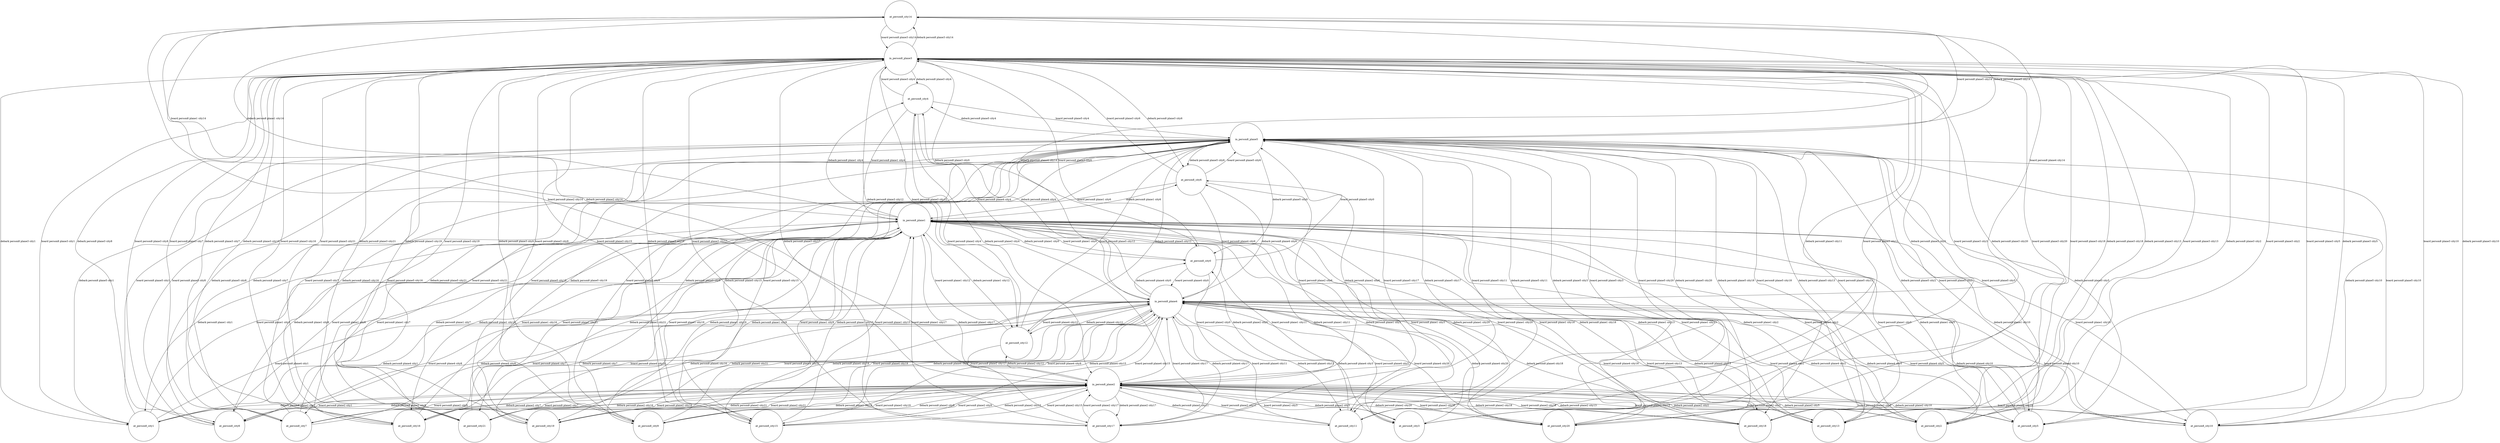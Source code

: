digraph Tree {
	node [shape=circle, fontsize=14, color=black, fillcolor=white, fontcolor=black];
	 edge [style=solid, color=black];
at_person8_city14 [label="at_person8_city14"];
in_person8_plane3 [label="in_person8_plane3"];
in_person8_plane2 [label="in_person8_plane2"];
in_person8_plane4 [label="in_person8_plane4"];
in_person8_plane1 [label="in_person8_plane1"];
in_person8_plane5 [label="in_person8_plane5"];
at_person8_city18 [label="at_person8_city18"];
at_person8_city13 [label="at_person8_city13"];
at_person8_city1 [label="at_person8_city1"];
at_person8_city8 [label="at_person8_city8"];
at_person8_city7 [label="at_person8_city7"];
at_person8_city16 [label="at_person8_city16"];
at_person8_city5 [label="at_person8_city5"];
at_person8_city10 [label="at_person8_city10"];
at_person8_city21 [label="at_person8_city21"];
at_person8_city19 [label="at_person8_city19"];
at_person8_city9 [label="at_person8_city9"];
at_person8_city15 [label="at_person8_city15"];
at_person8_city17 [label="at_person8_city17"];
at_person8_city11 [label="at_person8_city11"];
at_person8_city3 [label="at_person8_city3"];
at_person8_city2 [label="at_person8_city2"];
at_person8_city20 [label="at_person8_city20"];
at_person8_city12 [label="at_person8_city12"];
at_person8_city0 [label="at_person8_city0"];
at_person8_city6 [label="at_person8_city6"];
at_person8_city4 [label="at_person8_city4"];
at_person8_city14 -> in_person8_plane3 [label="board person8 plane3 city14"];
at_person8_city14 -> in_person8_plane2 [label="board person8 plane2 city14"];
at_person8_city14 -> in_person8_plane4 [label="board person8 plane4 city14"];
at_person8_city14 -> in_person8_plane1 [label="board person8 plane1 city14"];
at_person8_city14 -> in_person8_plane5 [label="board person8 plane5 city14"];
in_person8_plane3 -> at_person8_city14 [label="debark person8 plane3 city14"];
in_person8_plane3 -> at_person8_city18 [label="debark person8 plane3 city18"];
in_person8_plane3 -> at_person8_city13 [label="debark person8 plane3 city13"];
in_person8_plane3 -> at_person8_city1 [label="debark person8 plane3 city1"];
in_person8_plane3 -> at_person8_city8 [label="debark person8 plane3 city8"];
in_person8_plane3 -> at_person8_city7 [label="debark person8 plane3 city7"];
in_person8_plane3 -> at_person8_city16 [label="debark person8 plane3 city16"];
in_person8_plane3 -> at_person8_city5 [label="debark person8 plane3 city5"];
in_person8_plane3 -> at_person8_city10 [label="debark person8 plane3 city10"];
in_person8_plane3 -> at_person8_city21 [label="debark person8 plane3 city21"];
in_person8_plane3 -> at_person8_city19 [label="debark person8 plane3 city19"];
in_person8_plane3 -> at_person8_city9 [label="debark person8 plane3 city9"];
in_person8_plane3 -> at_person8_city15 [label="debark person8 plane3 city15"];
in_person8_plane3 -> at_person8_city17 [label="debark person8 plane3 city17"];
in_person8_plane3 -> at_person8_city11 [label="debark person8 plane3 city11"];
in_person8_plane3 -> at_person8_city3 [label="debark person8 plane3 city3"];
in_person8_plane3 -> at_person8_city2 [label="debark person8 plane3 city2"];
in_person8_plane3 -> at_person8_city20 [label="debark person8 plane3 city20"];
in_person8_plane3 -> at_person8_city12 [label="debark person8 plane3 city12"];
in_person8_plane3 -> at_person8_city0 [label="debark person8 plane3 city0"];
in_person8_plane3 -> at_person8_city6 [label="debark person8 plane3 city6"];
in_person8_plane3 -> at_person8_city4 [label="debark person8 plane3 city4"];
at_person8_city18 -> in_person8_plane3 [label="board person8 plane3 city18"];
at_person8_city18 -> in_person8_plane2 [label="board person8 plane2 city18"];
at_person8_city18 -> in_person8_plane4 [label="board person8 plane4 city18"];
at_person8_city18 -> in_person8_plane1 [label="board person8 plane1 city18"];
at_person8_city18 -> in_person8_plane5 [label="board person8 plane5 city18"];
in_person8_plane2 -> at_person8_city14 [label="debark person8 plane2 city14"];
in_person8_plane2 -> at_person8_city18 [label="debark person8 plane2 city18"];
in_person8_plane2 -> at_person8_city13 [label="debark person8 plane2 city13"];
in_person8_plane2 -> at_person8_city1 [label="debark person8 plane2 city1"];
in_person8_plane2 -> at_person8_city8 [label="debark person8 plane2 city8"];
in_person8_plane2 -> at_person8_city7 [label="debark person8 plane2 city7"];
in_person8_plane2 -> at_person8_city16 [label="debark person8 plane2 city16"];
in_person8_plane2 -> at_person8_city5 [label="debark person8 plane2 city5"];
in_person8_plane2 -> at_person8_city10 [label="debark person8 plane2 city10"];
in_person8_plane2 -> at_person8_city21 [label="debark person8 plane2 city21"];
in_person8_plane2 -> at_person8_city19 [label="debark person8 plane2 city19"];
in_person8_plane2 -> at_person8_city9 [label="debark person8 plane2 city9"];
in_person8_plane2 -> at_person8_city15 [label="debark person8 plane2 city15"];
in_person8_plane2 -> at_person8_city17 [label="debark person8 plane2 city17"];
in_person8_plane2 -> at_person8_city11 [label="debark person8 plane2 city11"];
in_person8_plane2 -> at_person8_city3 [label="debark person8 plane2 city3"];
in_person8_plane2 -> at_person8_city2 [label="debark person8 plane2 city2"];
in_person8_plane2 -> at_person8_city20 [label="debark person8 plane2 city20"];
in_person8_plane2 -> at_person8_city12 [label="debark person8 plane2 city12"];
in_person8_plane2 -> at_person8_city0 [label="debark person8 plane2 city0"];
in_person8_plane2 -> at_person8_city6 [label="debark person8 plane2 city6"];
in_person8_plane2 -> at_person8_city4 [label="debark person8 plane2 city4"];
at_person8_city13 -> in_person8_plane3 [label="board person8 plane3 city13"];
at_person8_city13 -> in_person8_plane2 [label="board person8 plane2 city13"];
at_person8_city13 -> in_person8_plane4 [label="board person8 plane4 city13"];
at_person8_city13 -> in_person8_plane1 [label="board person8 plane1 city13"];
at_person8_city13 -> in_person8_plane5 [label="board person8 plane5 city13"];
in_person8_plane4 -> at_person8_city14 [label="debark person8 plane4 city14"];
in_person8_plane4 -> at_person8_city18 [label="debark person8 plane4 city18"];
in_person8_plane4 -> at_person8_city13 [label="debark person8 plane4 city13"];
in_person8_plane4 -> at_person8_city1 [label="debark person8 plane4 city1"];
in_person8_plane4 -> at_person8_city8 [label="debark person8 plane4 city8"];
in_person8_plane4 -> at_person8_city7 [label="debark person8 plane4 city7"];
in_person8_plane4 -> at_person8_city16 [label="debark person8 plane4 city16"];
in_person8_plane4 -> at_person8_city5 [label="debark person8 plane4 city5"];
in_person8_plane4 -> at_person8_city10 [label="debark person8 plane4 city10"];
in_person8_plane4 -> at_person8_city21 [label="debark person8 plane4 city21"];
in_person8_plane4 -> at_person8_city19 [label="debark person8 plane4 city19"];
in_person8_plane4 -> at_person8_city9 [label="debark person8 plane4 city9"];
in_person8_plane4 -> at_person8_city15 [label="debark person8 plane4 city15"];
in_person8_plane4 -> at_person8_city17 [label="debark person8 plane4 city17"];
in_person8_plane4 -> at_person8_city11 [label="debark person8 plane4 city11"];
in_person8_plane4 -> at_person8_city3 [label="debark person8 plane4 city3"];
in_person8_plane4 -> at_person8_city2 [label="debark person8 plane4 city2"];
in_person8_plane4 -> at_person8_city20 [label="debark person8 plane4 city20"];
in_person8_plane4 -> at_person8_city12 [label="debark person8 plane4 city12"];
in_person8_plane4 -> at_person8_city0 [label="debark person8 plane4 city0"];
in_person8_plane4 -> at_person8_city6 [label="debark person8 plane4 city6"];
in_person8_plane4 -> at_person8_city4 [label="debark person8 plane4 city4"];
at_person8_city1 -> in_person8_plane3 [label="board person8 plane3 city1"];
at_person8_city1 -> in_person8_plane2 [label="board person8 plane2 city1"];
at_person8_city1 -> in_person8_plane4 [label="board person8 plane4 city1"];
at_person8_city1 -> in_person8_plane1 [label="board person8 plane1 city1"];
at_person8_city1 -> in_person8_plane5 [label="board person8 plane5 city1"];
at_person8_city8 -> in_person8_plane3 [label="board person8 plane3 city8"];
at_person8_city8 -> in_person8_plane2 [label="board person8 plane2 city8"];
at_person8_city8 -> in_person8_plane4 [label="board person8 plane4 city8"];
at_person8_city8 -> in_person8_plane1 [label="board person8 plane1 city8"];
at_person8_city8 -> in_person8_plane5 [label="board person8 plane5 city8"];
at_person8_city7 -> in_person8_plane3 [label="board person8 plane3 city7"];
at_person8_city7 -> in_person8_plane2 [label="board person8 plane2 city7"];
at_person8_city7 -> in_person8_plane4 [label="board person8 plane4 city7"];
at_person8_city7 -> in_person8_plane1 [label="board person8 plane1 city7"];
at_person8_city7 -> in_person8_plane5 [label="board person8 plane5 city7"];
at_person8_city16 -> in_person8_plane3 [label="board person8 plane3 city16"];
at_person8_city16 -> in_person8_plane2 [label="board person8 plane2 city16"];
at_person8_city16 -> in_person8_plane4 [label="board person8 plane4 city16"];
at_person8_city16 -> in_person8_plane1 [label="board person8 plane1 city16"];
at_person8_city16 -> in_person8_plane5 [label="board person8 plane5 city16"];
at_person8_city5 -> in_person8_plane3 [label="board person8 plane3 city5"];
at_person8_city5 -> in_person8_plane2 [label="board person8 plane2 city5"];
at_person8_city5 -> in_person8_plane4 [label="board person8 plane4 city5"];
at_person8_city5 -> in_person8_plane1 [label="board person8 plane1 city5"];
at_person8_city5 -> in_person8_plane5 [label="board person8 plane5 city5"];
at_person8_city10 -> in_person8_plane3 [label="board person8 plane3 city10"];
at_person8_city10 -> in_person8_plane2 [label="board person8 plane2 city10"];
at_person8_city10 -> in_person8_plane4 [label="board person8 plane4 city10"];
at_person8_city10 -> in_person8_plane1 [label="board person8 plane1 city10"];
at_person8_city10 -> in_person8_plane5 [label="board person8 plane5 city10"];
at_person8_city21 -> in_person8_plane3 [label="board person8 plane3 city21"];
at_person8_city21 -> in_person8_plane2 [label="board person8 plane2 city21"];
at_person8_city21 -> in_person8_plane4 [label="board person8 plane4 city21"];
at_person8_city21 -> in_person8_plane1 [label="board person8 plane1 city21"];
at_person8_city21 -> in_person8_plane5 [label="board person8 plane5 city21"];
in_person8_plane1 -> at_person8_city14 [label="debark person8 plane1 city14"];
in_person8_plane1 -> at_person8_city18 [label="debark person8 plane1 city18"];
in_person8_plane1 -> at_person8_city13 [label="debark person8 plane1 city13"];
in_person8_plane1 -> at_person8_city1 [label="debark person8 plane1 city1"];
in_person8_plane1 -> at_person8_city8 [label="debark person8 plane1 city8"];
in_person8_plane1 -> at_person8_city7 [label="debark person8 plane1 city7"];
in_person8_plane1 -> at_person8_city16 [label="debark person8 plane1 city16"];
in_person8_plane1 -> at_person8_city5 [label="debark person8 plane1 city5"];
in_person8_plane1 -> at_person8_city10 [label="debark person8 plane1 city10"];
in_person8_plane1 -> at_person8_city21 [label="debark person8 plane1 city21"];
in_person8_plane1 -> at_person8_city19 [label="debark person8 plane1 city19"];
in_person8_plane1 -> at_person8_city9 [label="debark person8 plane1 city9"];
in_person8_plane1 -> at_person8_city15 [label="debark person8 plane1 city15"];
in_person8_plane1 -> at_person8_city17 [label="debark person8 plane1 city17"];
in_person8_plane1 -> at_person8_city11 [label="debark person8 plane1 city11"];
in_person8_plane1 -> at_person8_city3 [label="debark person8 plane1 city3"];
in_person8_plane1 -> at_person8_city2 [label="debark person8 plane1 city2"];
in_person8_plane1 -> at_person8_city20 [label="debark person8 plane1 city20"];
in_person8_plane1 -> at_person8_city12 [label="debark person8 plane1 city12"];
in_person8_plane1 -> at_person8_city0 [label="debark person8 plane1 city0"];
in_person8_plane1 -> at_person8_city6 [label="debark person8 plane1 city6"];
in_person8_plane1 -> at_person8_city4 [label="debark person8 plane1 city4"];
at_person8_city19 -> in_person8_plane3 [label="board person8 plane3 city19"];
at_person8_city19 -> in_person8_plane2 [label="board person8 plane2 city19"];
at_person8_city19 -> in_person8_plane4 [label="board person8 plane4 city19"];
at_person8_city19 -> in_person8_plane1 [label="board person8 plane1 city19"];
at_person8_city19 -> in_person8_plane5 [label="board person8 plane5 city19"];
at_person8_city9 -> in_person8_plane3 [label="board person8 plane3 city9"];
at_person8_city9 -> in_person8_plane2 [label="board person8 plane2 city9"];
at_person8_city9 -> in_person8_plane4 [label="board person8 plane4 city9"];
at_person8_city9 -> in_person8_plane1 [label="board person8 plane1 city9"];
at_person8_city9 -> in_person8_plane5 [label="board person8 plane5 city9"];
at_person8_city15 -> in_person8_plane3 [label="board person8 plane3 city15"];
at_person8_city15 -> in_person8_plane2 [label="board person8 plane2 city15"];
at_person8_city15 -> in_person8_plane4 [label="board person8 plane4 city15"];
at_person8_city15 -> in_person8_plane1 [label="board person8 plane1 city15"];
at_person8_city15 -> in_person8_plane5 [label="board person8 plane5 city15"];
at_person8_city17 -> in_person8_plane3 [label="board person8 plane3 city17"];
at_person8_city17 -> in_person8_plane2 [label="board person8 plane2 city17"];
at_person8_city17 -> in_person8_plane4 [label="board person8 plane4 city17"];
at_person8_city17 -> in_person8_plane1 [label="board person8 plane1 city17"];
at_person8_city17 -> in_person8_plane5 [label="board person8 plane5 city17"];
at_person8_city11 -> in_person8_plane3 [label="board person8 plane3 city11"];
at_person8_city11 -> in_person8_plane2 [label="board person8 plane2 city11"];
at_person8_city11 -> in_person8_plane4 [label="board person8 plane4 city11"];
at_person8_city11 -> in_person8_plane1 [label="board person8 plane1 city11"];
at_person8_city11 -> in_person8_plane5 [label="board person8 plane5 city11"];
at_person8_city3 -> in_person8_plane3 [label="board person8 plane3 city3"];
at_person8_city3 -> in_person8_plane2 [label="board person8 plane2 city3"];
at_person8_city3 -> in_person8_plane4 [label="board person8 plane4 city3"];
at_person8_city3 -> in_person8_plane1 [label="board person8 plane1 city3"];
at_person8_city3 -> in_person8_plane5 [label="board person8 plane5 city3"];
at_person8_city2 -> in_person8_plane3 [label="board person8 plane3 city2"];
at_person8_city2 -> in_person8_plane2 [label="board person8 plane2 city2"];
at_person8_city2 -> in_person8_plane4 [label="board person8 plane4 city2"];
at_person8_city2 -> in_person8_plane1 [label="board person8 plane1 city2"];
at_person8_city2 -> in_person8_plane5 [label="board person8 plane5 city2"];
in_person8_plane5 -> at_person8_city14 [label="debark person8 plane5 city14"];
in_person8_plane5 -> at_person8_city18 [label="debark person8 plane5 city18"];
in_person8_plane5 -> at_person8_city13 [label="debark person8 plane5 city13"];
in_person8_plane5 -> at_person8_city1 [label="debark person8 plane5 city1"];
in_person8_plane5 -> at_person8_city8 [label="debark person8 plane5 city8"];
in_person8_plane5 -> at_person8_city7 [label="debark person8 plane5 city7"];
in_person8_plane5 -> at_person8_city16 [label="debark person8 plane5 city16"];
in_person8_plane5 -> at_person8_city5 [label="debark person8 plane5 city5"];
in_person8_plane5 -> at_person8_city10 [label="debark person8 plane5 city10"];
in_person8_plane5 -> at_person8_city21 [label="debark person8 plane5 city21"];
in_person8_plane5 -> at_person8_city19 [label="debark person8 plane5 city19"];
in_person8_plane5 -> at_person8_city9 [label="debark person8 plane5 city9"];
in_person8_plane5 -> at_person8_city15 [label="debark person8 plane5 city15"];
in_person8_plane5 -> at_person8_city17 [label="debark person8 plane5 city17"];
in_person8_plane5 -> at_person8_city11 [label="debark person8 plane5 city11"];
in_person8_plane5 -> at_person8_city3 [label="debark person8 plane5 city3"];
in_person8_plane5 -> at_person8_city2 [label="debark person8 plane5 city2"];
in_person8_plane5 -> at_person8_city20 [label="debark person8 plane5 city20"];
in_person8_plane5 -> at_person8_city12 [label="debark person8 plane5 city12"];
in_person8_plane5 -> at_person8_city0 [label="debark person8 plane5 city0"];
in_person8_plane5 -> at_person8_city6 [label="debark person8 plane5 city6"];
in_person8_plane5 -> at_person8_city4 [label="debark person8 plane5 city4"];
at_person8_city20 -> in_person8_plane3 [label="board person8 plane3 city20"];
at_person8_city20 -> in_person8_plane2 [label="board person8 plane2 city20"];
at_person8_city20 -> in_person8_plane4 [label="board person8 plane4 city20"];
at_person8_city20 -> in_person8_plane1 [label="board person8 plane1 city20"];
at_person8_city20 -> in_person8_plane5 [label="board person8 plane5 city20"];
at_person8_city12 -> in_person8_plane3 [label="board person8 plane3 city12"];
at_person8_city12 -> in_person8_plane2 [label="board person8 plane2 city12"];
at_person8_city12 -> in_person8_plane4 [label="board person8 plane4 city12"];
at_person8_city12 -> in_person8_plane1 [label="board person8 plane1 city12"];
at_person8_city12 -> in_person8_plane5 [label="board person8 plane5 city12"];
at_person8_city0 -> in_person8_plane3 [label="board person8 plane3 city0"];
at_person8_city0 -> in_person8_plane2 [label="board person8 plane2 city0"];
at_person8_city0 -> in_person8_plane4 [label="board person8 plane4 city0"];
at_person8_city0 -> in_person8_plane1 [label="board person8 plane1 city0"];
at_person8_city0 -> in_person8_plane5 [label="board person8 plane5 city0"];
at_person8_city6 -> in_person8_plane3 [label="board person8 plane3 city6"];
at_person8_city6 -> in_person8_plane2 [label="board person8 plane2 city6"];
at_person8_city6 -> in_person8_plane4 [label="board person8 plane4 city6"];
at_person8_city6 -> in_person8_plane1 [label="board person8 plane1 city6"];
at_person8_city6 -> in_person8_plane5 [label="board person8 plane5 city6"];
at_person8_city4 -> in_person8_plane3 [label="board person8 plane3 city4"];
at_person8_city4 -> in_person8_plane2 [label="board person8 plane2 city4"];
at_person8_city4 -> in_person8_plane4 [label="board person8 plane4 city4"];
at_person8_city4 -> in_person8_plane1 [label="board person8 plane1 city4"];
at_person8_city4 -> in_person8_plane5 [label="board person8 plane5 city4"];
}
